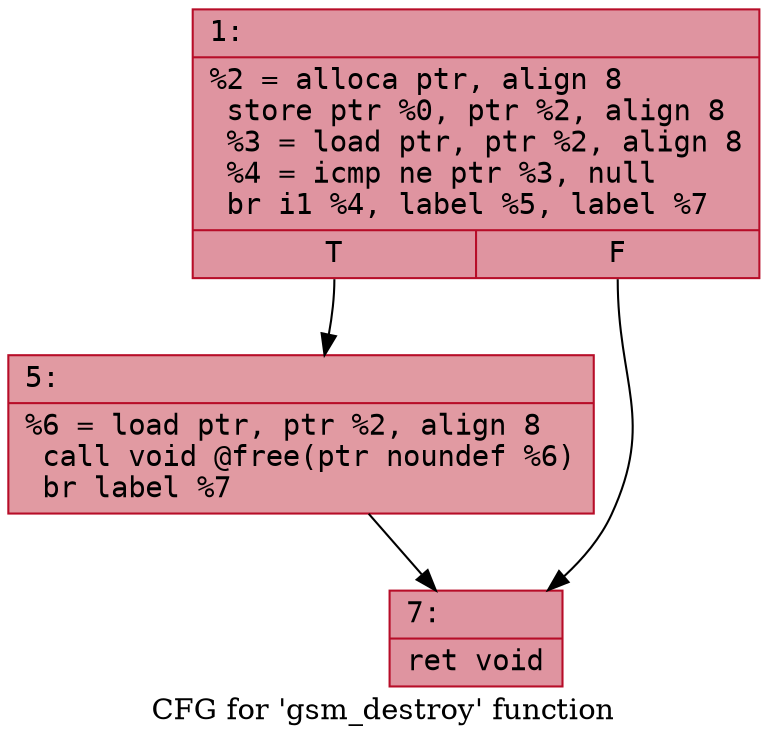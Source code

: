 digraph "CFG for 'gsm_destroy' function" {
	label="CFG for 'gsm_destroy' function";

	Node0x600000125e50 [shape=record,color="#b70d28ff", style=filled, fillcolor="#b70d2870" fontname="Courier",label="{1:\l|  %2 = alloca ptr, align 8\l  store ptr %0, ptr %2, align 8\l  %3 = load ptr, ptr %2, align 8\l  %4 = icmp ne ptr %3, null\l  br i1 %4, label %5, label %7\l|{<s0>T|<s1>F}}"];
	Node0x600000125e50:s0 -> Node0x600000125ef0[tooltip="1 -> 5\nProbability 62.50%" ];
	Node0x600000125e50:s1 -> Node0x600000125f40[tooltip="1 -> 7\nProbability 37.50%" ];
	Node0x600000125ef0 [shape=record,color="#b70d28ff", style=filled, fillcolor="#bb1b2c70" fontname="Courier",label="{5:\l|  %6 = load ptr, ptr %2, align 8\l  call void @free(ptr noundef %6)\l  br label %7\l}"];
	Node0x600000125ef0 -> Node0x600000125f40[tooltip="5 -> 7\nProbability 100.00%" ];
	Node0x600000125f40 [shape=record,color="#b70d28ff", style=filled, fillcolor="#b70d2870" fontname="Courier",label="{7:\l|  ret void\l}"];
}
